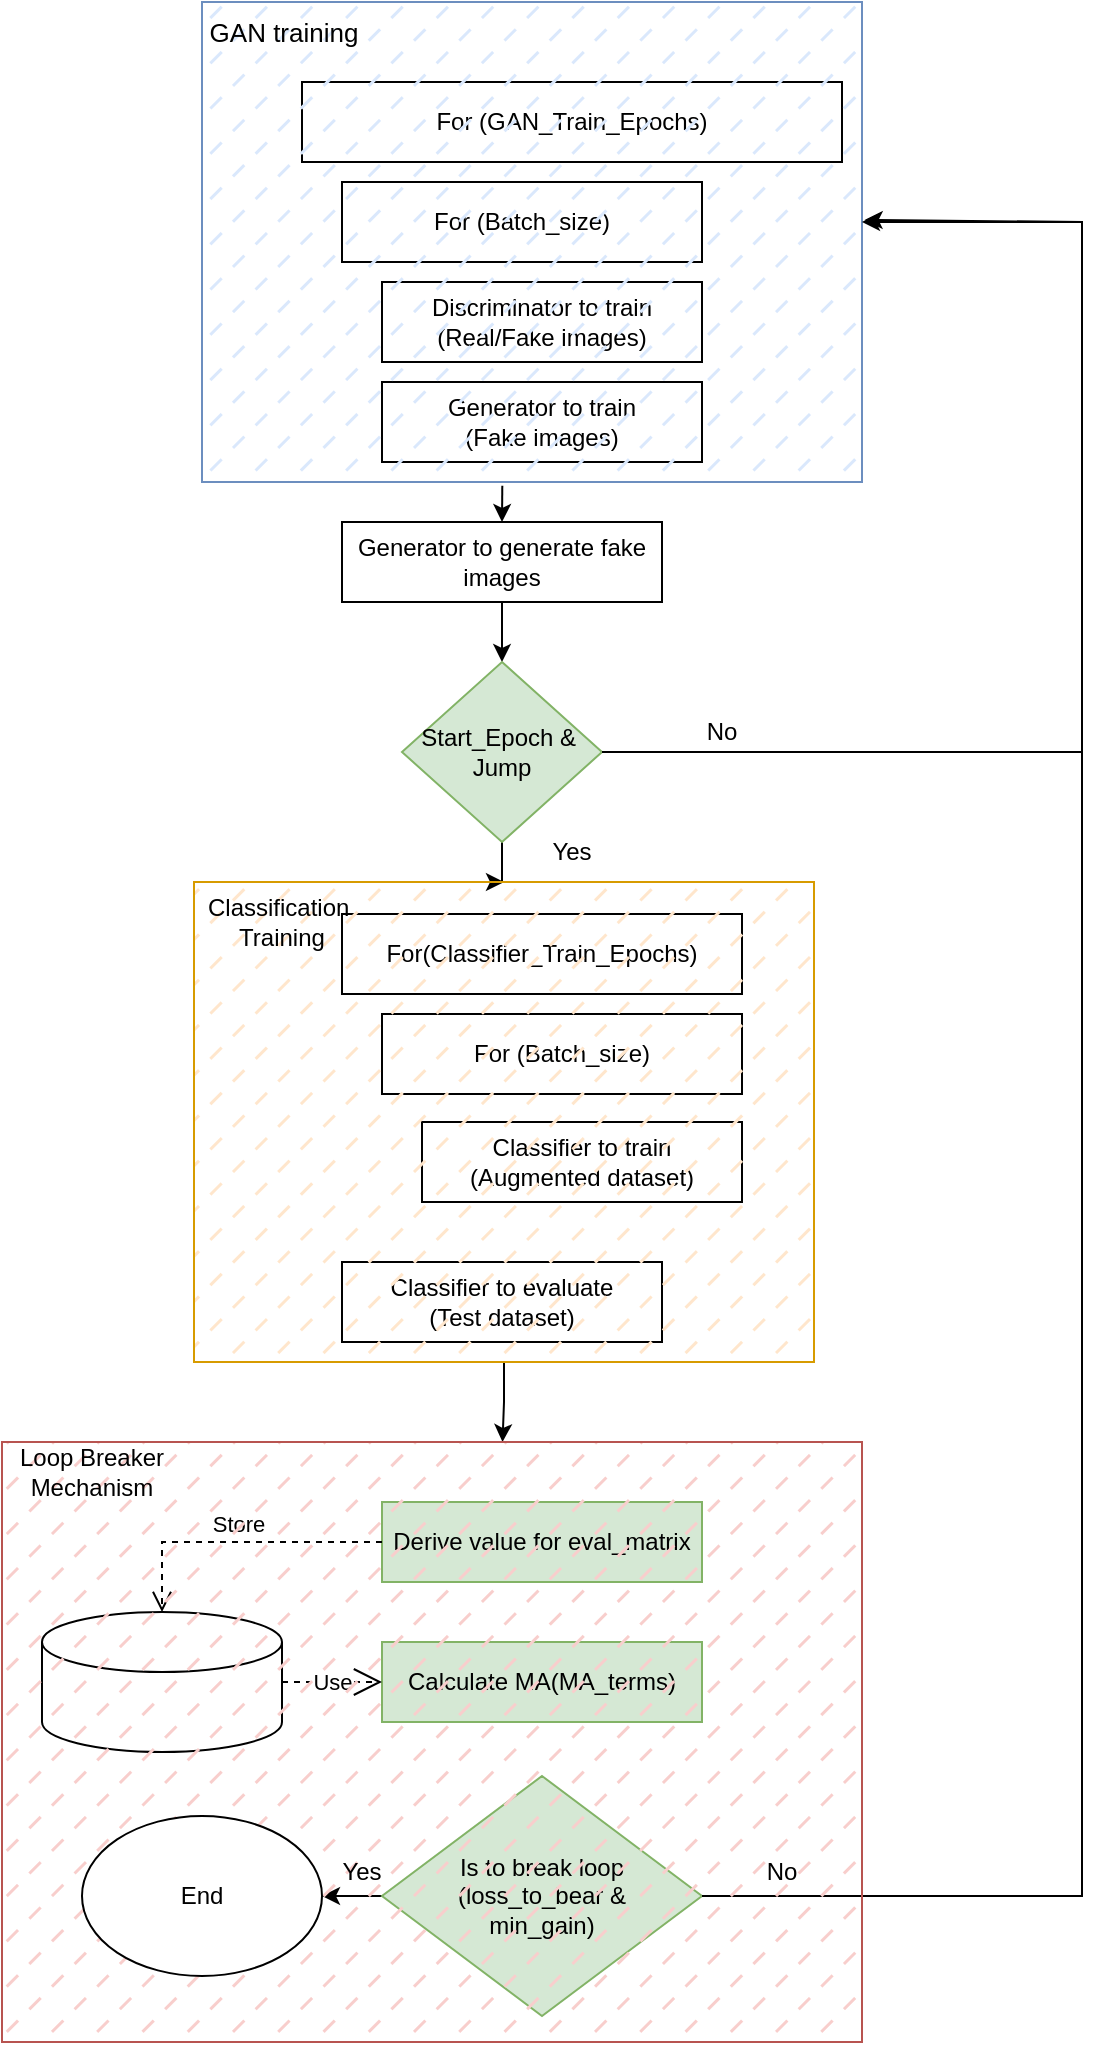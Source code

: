 <mxfile version="20.5.3" type="device"><diagram id="CxRoDKB_dTw9aQeLJz8s" name="Page-1"><mxGraphModel dx="1810" dy="635" grid="1" gridSize="10" guides="1" tooltips="1" connect="1" arrows="1" fold="1" page="1" pageScale="1" pageWidth="850" pageHeight="1100" math="0" shadow="0"><root><mxCell id="0"/><mxCell id="1" parent="0"/><mxCell id="PG6GOgFPsQTgIIaWrEAs-2" value="For (Batch_size)" style="rounded=0;whiteSpace=wrap;html=1;fillStyle=auto;" vertex="1" parent="1"><mxGeometry x="70" y="180" width="180" height="40" as="geometry"/></mxCell><mxCell id="PG6GOgFPsQTgIIaWrEAs-3" value="For (GAN_Train_Epochs)" style="rounded=0;whiteSpace=wrap;html=1;fillStyle=auto;" vertex="1" parent="1"><mxGeometry x="50" y="130" width="270" height="40" as="geometry"/></mxCell><mxCell id="PG6GOgFPsQTgIIaWrEAs-4" value="Discriminator to train (Real/Fake images)" style="rounded=0;whiteSpace=wrap;html=1;fillStyle=auto;" vertex="1" parent="1"><mxGeometry x="90" y="230" width="160" height="40" as="geometry"/></mxCell><mxCell id="PG6GOgFPsQTgIIaWrEAs-5" value="Generator to train &lt;br&gt;(Fake images)" style="rounded=0;whiteSpace=wrap;html=1;fillStyle=auto;" vertex="1" parent="1"><mxGeometry x="90" y="280" width="160" height="40" as="geometry"/></mxCell><mxCell id="PG6GOgFPsQTgIIaWrEAs-38" value="" style="edgeStyle=orthogonalEdgeStyle;rounded=0;orthogonalLoop=1;jettySize=auto;html=1;" edge="1" parent="1" source="PG6GOgFPsQTgIIaWrEAs-6" target="PG6GOgFPsQTgIIaWrEAs-9"><mxGeometry relative="1" as="geometry"/></mxCell><mxCell id="PG6GOgFPsQTgIIaWrEAs-6" value="Generator to generate fake images" style="rounded=0;whiteSpace=wrap;html=1;fillStyle=auto;" vertex="1" parent="1"><mxGeometry x="70" y="350" width="160" height="40" as="geometry"/></mxCell><mxCell id="PG6GOgFPsQTgIIaWrEAs-7" value="For(Classifier_Train_Epochs)" style="rounded=0;whiteSpace=wrap;html=1;fillStyle=auto;" vertex="1" parent="1"><mxGeometry x="70" y="546" width="200" height="40" as="geometry"/></mxCell><mxCell id="PG6GOgFPsQTgIIaWrEAs-8" value="For (Batch_size)" style="rounded=0;whiteSpace=wrap;html=1;fillStyle=auto;" vertex="1" parent="1"><mxGeometry x="90" y="596" width="180" height="40" as="geometry"/></mxCell><mxCell id="PG6GOgFPsQTgIIaWrEAs-40" value="" style="edgeStyle=orthogonalEdgeStyle;rounded=0;orthogonalLoop=1;jettySize=auto;html=1;" edge="1" parent="1" source="PG6GOgFPsQTgIIaWrEAs-9" target="PG6GOgFPsQTgIIaWrEAs-29"><mxGeometry relative="1" as="geometry"/></mxCell><mxCell id="PG6GOgFPsQTgIIaWrEAs-9" value="Start_Epoch &amp;amp;&amp;nbsp;&lt;br&gt;Jump" style="rhombus;whiteSpace=wrap;html=1;fillStyle=auto;strokeColor=#82b366;fillColor=#d5e8d4;" vertex="1" parent="1"><mxGeometry x="100" y="420" width="100" height="90" as="geometry"/></mxCell><mxCell id="PG6GOgFPsQTgIIaWrEAs-13" value="Classifier to train&lt;br&gt;(Augmented dataset)" style="rounded=0;whiteSpace=wrap;html=1;fillStyle=auto;" vertex="1" parent="1"><mxGeometry x="110" y="650" width="160" height="40" as="geometry"/></mxCell><mxCell id="PG6GOgFPsQTgIIaWrEAs-14" value="Classifier to evaluate&lt;br&gt;(Test dataset)" style="rounded=0;whiteSpace=wrap;html=1;fillStyle=auto;" vertex="1" parent="1"><mxGeometry x="70" y="720" width="160" height="40" as="geometry"/></mxCell><mxCell id="PG6GOgFPsQTgIIaWrEAs-15" value="Derive value for eval_matrix" style="rounded=0;whiteSpace=wrap;html=1;fillStyle=auto;fillColor=#d5e8d4;strokeColor=#82b366;" vertex="1" parent="1"><mxGeometry x="90" y="840" width="160" height="40" as="geometry"/></mxCell><mxCell id="PG6GOgFPsQTgIIaWrEAs-16" value="" style="shape=cylinder3;whiteSpace=wrap;html=1;boundedLbl=1;backgroundOutline=1;size=15;fillStyle=auto;" vertex="1" parent="1"><mxGeometry x="-80" y="895" width="120" height="70" as="geometry"/></mxCell><mxCell id="PG6GOgFPsQTgIIaWrEAs-17" value="Calculate MA(MA_terms)" style="rounded=0;whiteSpace=wrap;html=1;fillStyle=auto;fillColor=#d5e8d4;strokeColor=#82b366;" vertex="1" parent="1"><mxGeometry x="90" y="910" width="160" height="40" as="geometry"/></mxCell><mxCell id="PG6GOgFPsQTgIIaWrEAs-43" value="" style="edgeStyle=orthogonalEdgeStyle;rounded=0;orthogonalLoop=1;jettySize=auto;html=1;fontSize=13;" edge="1" parent="1" source="PG6GOgFPsQTgIIaWrEAs-19" target="PG6GOgFPsQTgIIaWrEAs-41"><mxGeometry relative="1" as="geometry"/></mxCell><mxCell id="PG6GOgFPsQTgIIaWrEAs-19" value="Is to break loop&lt;br&gt;(loss_to_bear &amp;amp;&lt;br&gt;min_gain)" style="rhombus;whiteSpace=wrap;html=1;fillStyle=auto;fillColor=#d5e8d4;strokeColor=#82b366;" vertex="1" parent="1"><mxGeometry x="90" y="977" width="160" height="120" as="geometry"/></mxCell><mxCell id="PG6GOgFPsQTgIIaWrEAs-22" value="Use" style="endArrow=open;endSize=12;dashed=1;html=1;rounded=0;entryX=0;entryY=0.5;entryDx=0;entryDy=0;exitX=1;exitY=0.5;exitDx=0;exitDy=0;exitPerimeter=0;" edge="1" parent="1" source="PG6GOgFPsQTgIIaWrEAs-16" target="PG6GOgFPsQTgIIaWrEAs-17"><mxGeometry width="160" relative="1" as="geometry"><mxPoint x="140" y="680" as="sourcePoint"/><mxPoint x="300" y="680" as="targetPoint"/></mxGeometry></mxCell><mxCell id="PG6GOgFPsQTgIIaWrEAs-24" value="Store" style="html=1;verticalAlign=bottom;endArrow=open;dashed=1;endSize=8;rounded=0;entryX=0.5;entryY=0;entryDx=0;entryDy=0;entryPerimeter=0;exitX=0;exitY=0.5;exitDx=0;exitDy=0;" edge="1" parent="1" source="PG6GOgFPsQTgIIaWrEAs-15" target="PG6GOgFPsQTgIIaWrEAs-16"><mxGeometry relative="1" as="geometry"><mxPoint x="90" y="850" as="sourcePoint"/><mxPoint x="10" y="850" as="targetPoint"/><Array as="points"><mxPoint x="-20" y="860"/></Array></mxGeometry></mxCell><mxCell id="PG6GOgFPsQTgIIaWrEAs-26" value="" style="rounded=0;whiteSpace=wrap;html=1;fillStyle=dashed;strokeColor=#6c8ebf;fillColor=#dae8fc;" vertex="1" parent="1"><mxGeometry y="90" width="330" height="240" as="geometry"/></mxCell><mxCell id="PG6GOgFPsQTgIIaWrEAs-27" value="" style="endArrow=classic;html=1;rounded=0;exitX=1;exitY=0.5;exitDx=0;exitDy=0;entryX=1.004;entryY=0.454;entryDx=0;entryDy=0;entryPerimeter=0;" edge="1" parent="1" source="PG6GOgFPsQTgIIaWrEAs-9" target="PG6GOgFPsQTgIIaWrEAs-26"><mxGeometry width="50" height="50" relative="1" as="geometry"><mxPoint x="270" y="400" as="sourcePoint"/><mxPoint x="320" y="350" as="targetPoint"/><Array as="points"><mxPoint x="440" y="465"/><mxPoint x="440" y="200"/></Array></mxGeometry></mxCell><mxCell id="PG6GOgFPsQTgIIaWrEAs-28" value="" style="endArrow=classic;html=1;rounded=0;exitX=1;exitY=0.5;exitDx=0;exitDy=0;" edge="1" parent="1" source="PG6GOgFPsQTgIIaWrEAs-19"><mxGeometry width="50" height="50" relative="1" as="geometry"><mxPoint x="220" y="710" as="sourcePoint"/><mxPoint x="330" y="200" as="targetPoint"/><Array as="points"><mxPoint x="440" y="1037"/><mxPoint x="440" y="200"/></Array></mxGeometry></mxCell><mxCell id="PG6GOgFPsQTgIIaWrEAs-33" value="" style="edgeStyle=orthogonalEdgeStyle;rounded=0;orthogonalLoop=1;jettySize=auto;html=1;entryX=0.582;entryY=0;entryDx=0;entryDy=0;entryPerimeter=0;" edge="1" parent="1" source="PG6GOgFPsQTgIIaWrEAs-29" target="PG6GOgFPsQTgIIaWrEAs-30"><mxGeometry relative="1" as="geometry"/></mxCell><mxCell id="PG6GOgFPsQTgIIaWrEAs-29" value="" style="rounded=0;whiteSpace=wrap;html=1;fillStyle=dashed;strokeColor=#d79b00;fillColor=#ffe6cc;" vertex="1" parent="1"><mxGeometry x="-4" y="530" width="310" height="240" as="geometry"/></mxCell><mxCell id="PG6GOgFPsQTgIIaWrEAs-30" value="" style="rounded=0;whiteSpace=wrap;html=1;fillStyle=dashed;strokeColor=#b85450;fillColor=#f8cecc;" vertex="1" parent="1"><mxGeometry x="-100" y="810" width="430" height="300" as="geometry"/></mxCell><mxCell id="PG6GOgFPsQTgIIaWrEAs-31" value="No" style="text;html=1;strokeColor=none;fillColor=none;align=center;verticalAlign=middle;whiteSpace=wrap;rounded=0;fillStyle=dashed;" vertex="1" parent="1"><mxGeometry x="260" y="1010" width="60" height="30" as="geometry"/></mxCell><mxCell id="PG6GOgFPsQTgIIaWrEAs-32" value="No" style="text;html=1;strokeColor=none;fillColor=none;align=center;verticalAlign=middle;whiteSpace=wrap;rounded=0;fillStyle=dashed;" vertex="1" parent="1"><mxGeometry x="230" y="440" width="60" height="30" as="geometry"/></mxCell><mxCell id="PG6GOgFPsQTgIIaWrEAs-36" value="" style="endArrow=classic;html=1;rounded=0;exitX=0.455;exitY=1.008;exitDx=0;exitDy=0;exitPerimeter=0;entryX=0.5;entryY=0;entryDx=0;entryDy=0;" edge="1" parent="1" source="PG6GOgFPsQTgIIaWrEAs-26" target="PG6GOgFPsQTgIIaWrEAs-6"><mxGeometry width="50" height="50" relative="1" as="geometry"><mxPoint x="150" y="420" as="sourcePoint"/><mxPoint x="200" y="370" as="targetPoint"/></mxGeometry></mxCell><mxCell id="PG6GOgFPsQTgIIaWrEAs-41" value="End" style="ellipse;whiteSpace=wrap;html=1;fillStyle=auto;" vertex="1" parent="1"><mxGeometry x="-60" y="997" width="120" height="80" as="geometry"/></mxCell><mxCell id="PG6GOgFPsQTgIIaWrEAs-44" value="Yes" style="text;html=1;strokeColor=none;fillColor=none;align=center;verticalAlign=middle;whiteSpace=wrap;rounded=0;fillStyle=dashed;" vertex="1" parent="1"><mxGeometry x="50" y="1010" width="60" height="30" as="geometry"/></mxCell><mxCell id="PG6GOgFPsQTgIIaWrEAs-45" value="Yes" style="text;html=1;strokeColor=none;fillColor=none;align=center;verticalAlign=middle;whiteSpace=wrap;rounded=0;fillStyle=dashed;" vertex="1" parent="1"><mxGeometry x="155" y="500" width="60" height="30" as="geometry"/></mxCell><mxCell id="PG6GOgFPsQTgIIaWrEAs-46" value="GAN training" style="text;html=1;strokeColor=none;fillColor=none;align=center;verticalAlign=middle;whiteSpace=wrap;rounded=0;fillStyle=auto;fontSize=13;" vertex="1" parent="1"><mxGeometry x="-4" y="90" width="90" height="30" as="geometry"/></mxCell><mxCell id="PG6GOgFPsQTgIIaWrEAs-47" value="Classification&amp;nbsp;&lt;br&gt;Training" style="text;html=1;strokeColor=none;fillColor=none;align=center;verticalAlign=middle;whiteSpace=wrap;rounded=0;fillStyle=dashed;" vertex="1" parent="1"><mxGeometry x="10" y="535" width="60" height="30" as="geometry"/></mxCell><mxCell id="PG6GOgFPsQTgIIaWrEAs-48" value="Loop Breaker Mechanism" style="text;html=1;strokeColor=none;fillColor=none;align=center;verticalAlign=middle;whiteSpace=wrap;rounded=0;fillStyle=dashed;" vertex="1" parent="1"><mxGeometry x="-100" y="810" width="90" height="30" as="geometry"/></mxCell></root></mxGraphModel></diagram></mxfile>
